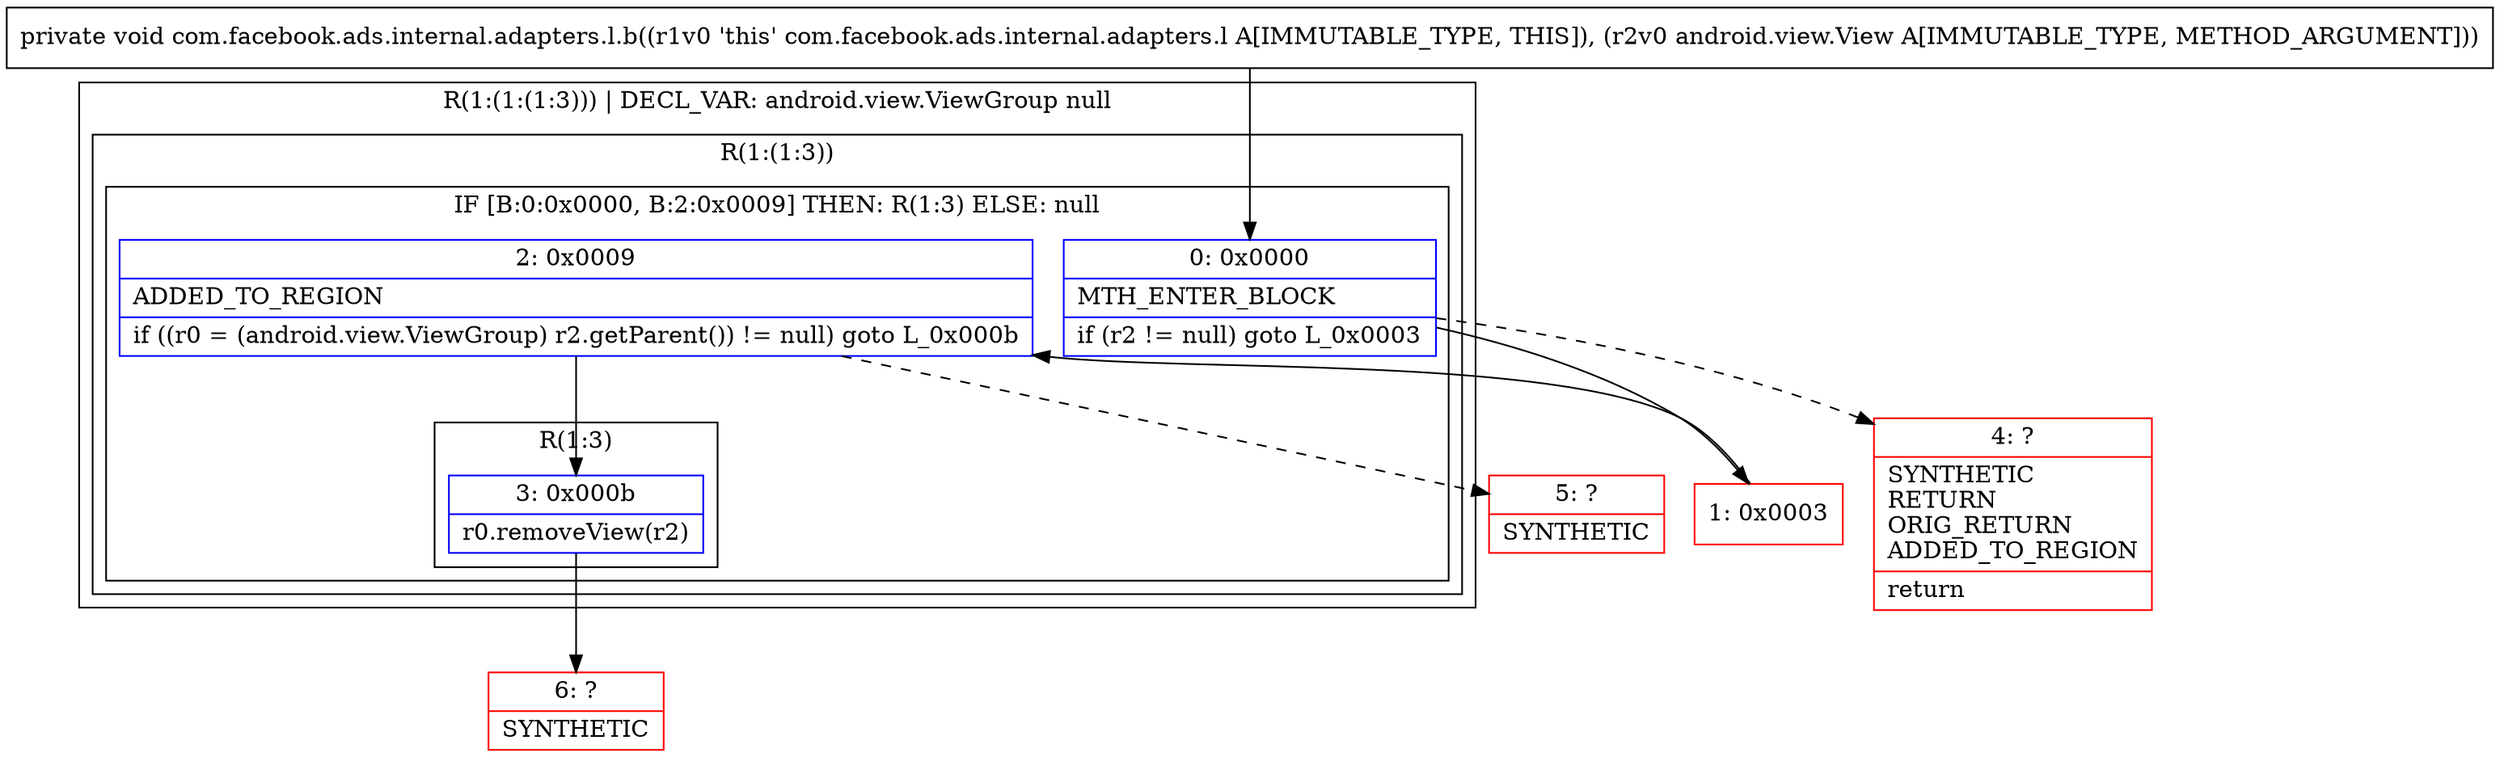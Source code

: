 digraph "CFG forcom.facebook.ads.internal.adapters.l.b(Landroid\/view\/View;)V" {
subgraph cluster_Region_995403101 {
label = "R(1:(1:(1:3))) | DECL_VAR: android.view.ViewGroup null\l";
node [shape=record,color=blue];
subgraph cluster_Region_1311832774 {
label = "R(1:(1:3))";
node [shape=record,color=blue];
subgraph cluster_IfRegion_631718642 {
label = "IF [B:0:0x0000, B:2:0x0009] THEN: R(1:3) ELSE: null";
node [shape=record,color=blue];
Node_0 [shape=record,label="{0\:\ 0x0000|MTH_ENTER_BLOCK\l|if (r2 != null) goto L_0x0003\l}"];
Node_2 [shape=record,label="{2\:\ 0x0009|ADDED_TO_REGION\l|if ((r0 = (android.view.ViewGroup) r2.getParent()) != null) goto L_0x000b\l}"];
subgraph cluster_Region_1169649477 {
label = "R(1:3)";
node [shape=record,color=blue];
Node_3 [shape=record,label="{3\:\ 0x000b|r0.removeView(r2)\l}"];
}
}
}
}
Node_1 [shape=record,color=red,label="{1\:\ 0x0003}"];
Node_4 [shape=record,color=red,label="{4\:\ ?|SYNTHETIC\lRETURN\lORIG_RETURN\lADDED_TO_REGION\l|return\l}"];
Node_5 [shape=record,color=red,label="{5\:\ ?|SYNTHETIC\l}"];
Node_6 [shape=record,color=red,label="{6\:\ ?|SYNTHETIC\l}"];
MethodNode[shape=record,label="{private void com.facebook.ads.internal.adapters.l.b((r1v0 'this' com.facebook.ads.internal.adapters.l A[IMMUTABLE_TYPE, THIS]), (r2v0 android.view.View A[IMMUTABLE_TYPE, METHOD_ARGUMENT])) }"];
MethodNode -> Node_0;
Node_0 -> Node_1;
Node_0 -> Node_4[style=dashed];
Node_2 -> Node_3;
Node_2 -> Node_5[style=dashed];
Node_3 -> Node_6;
Node_1 -> Node_2;
}

